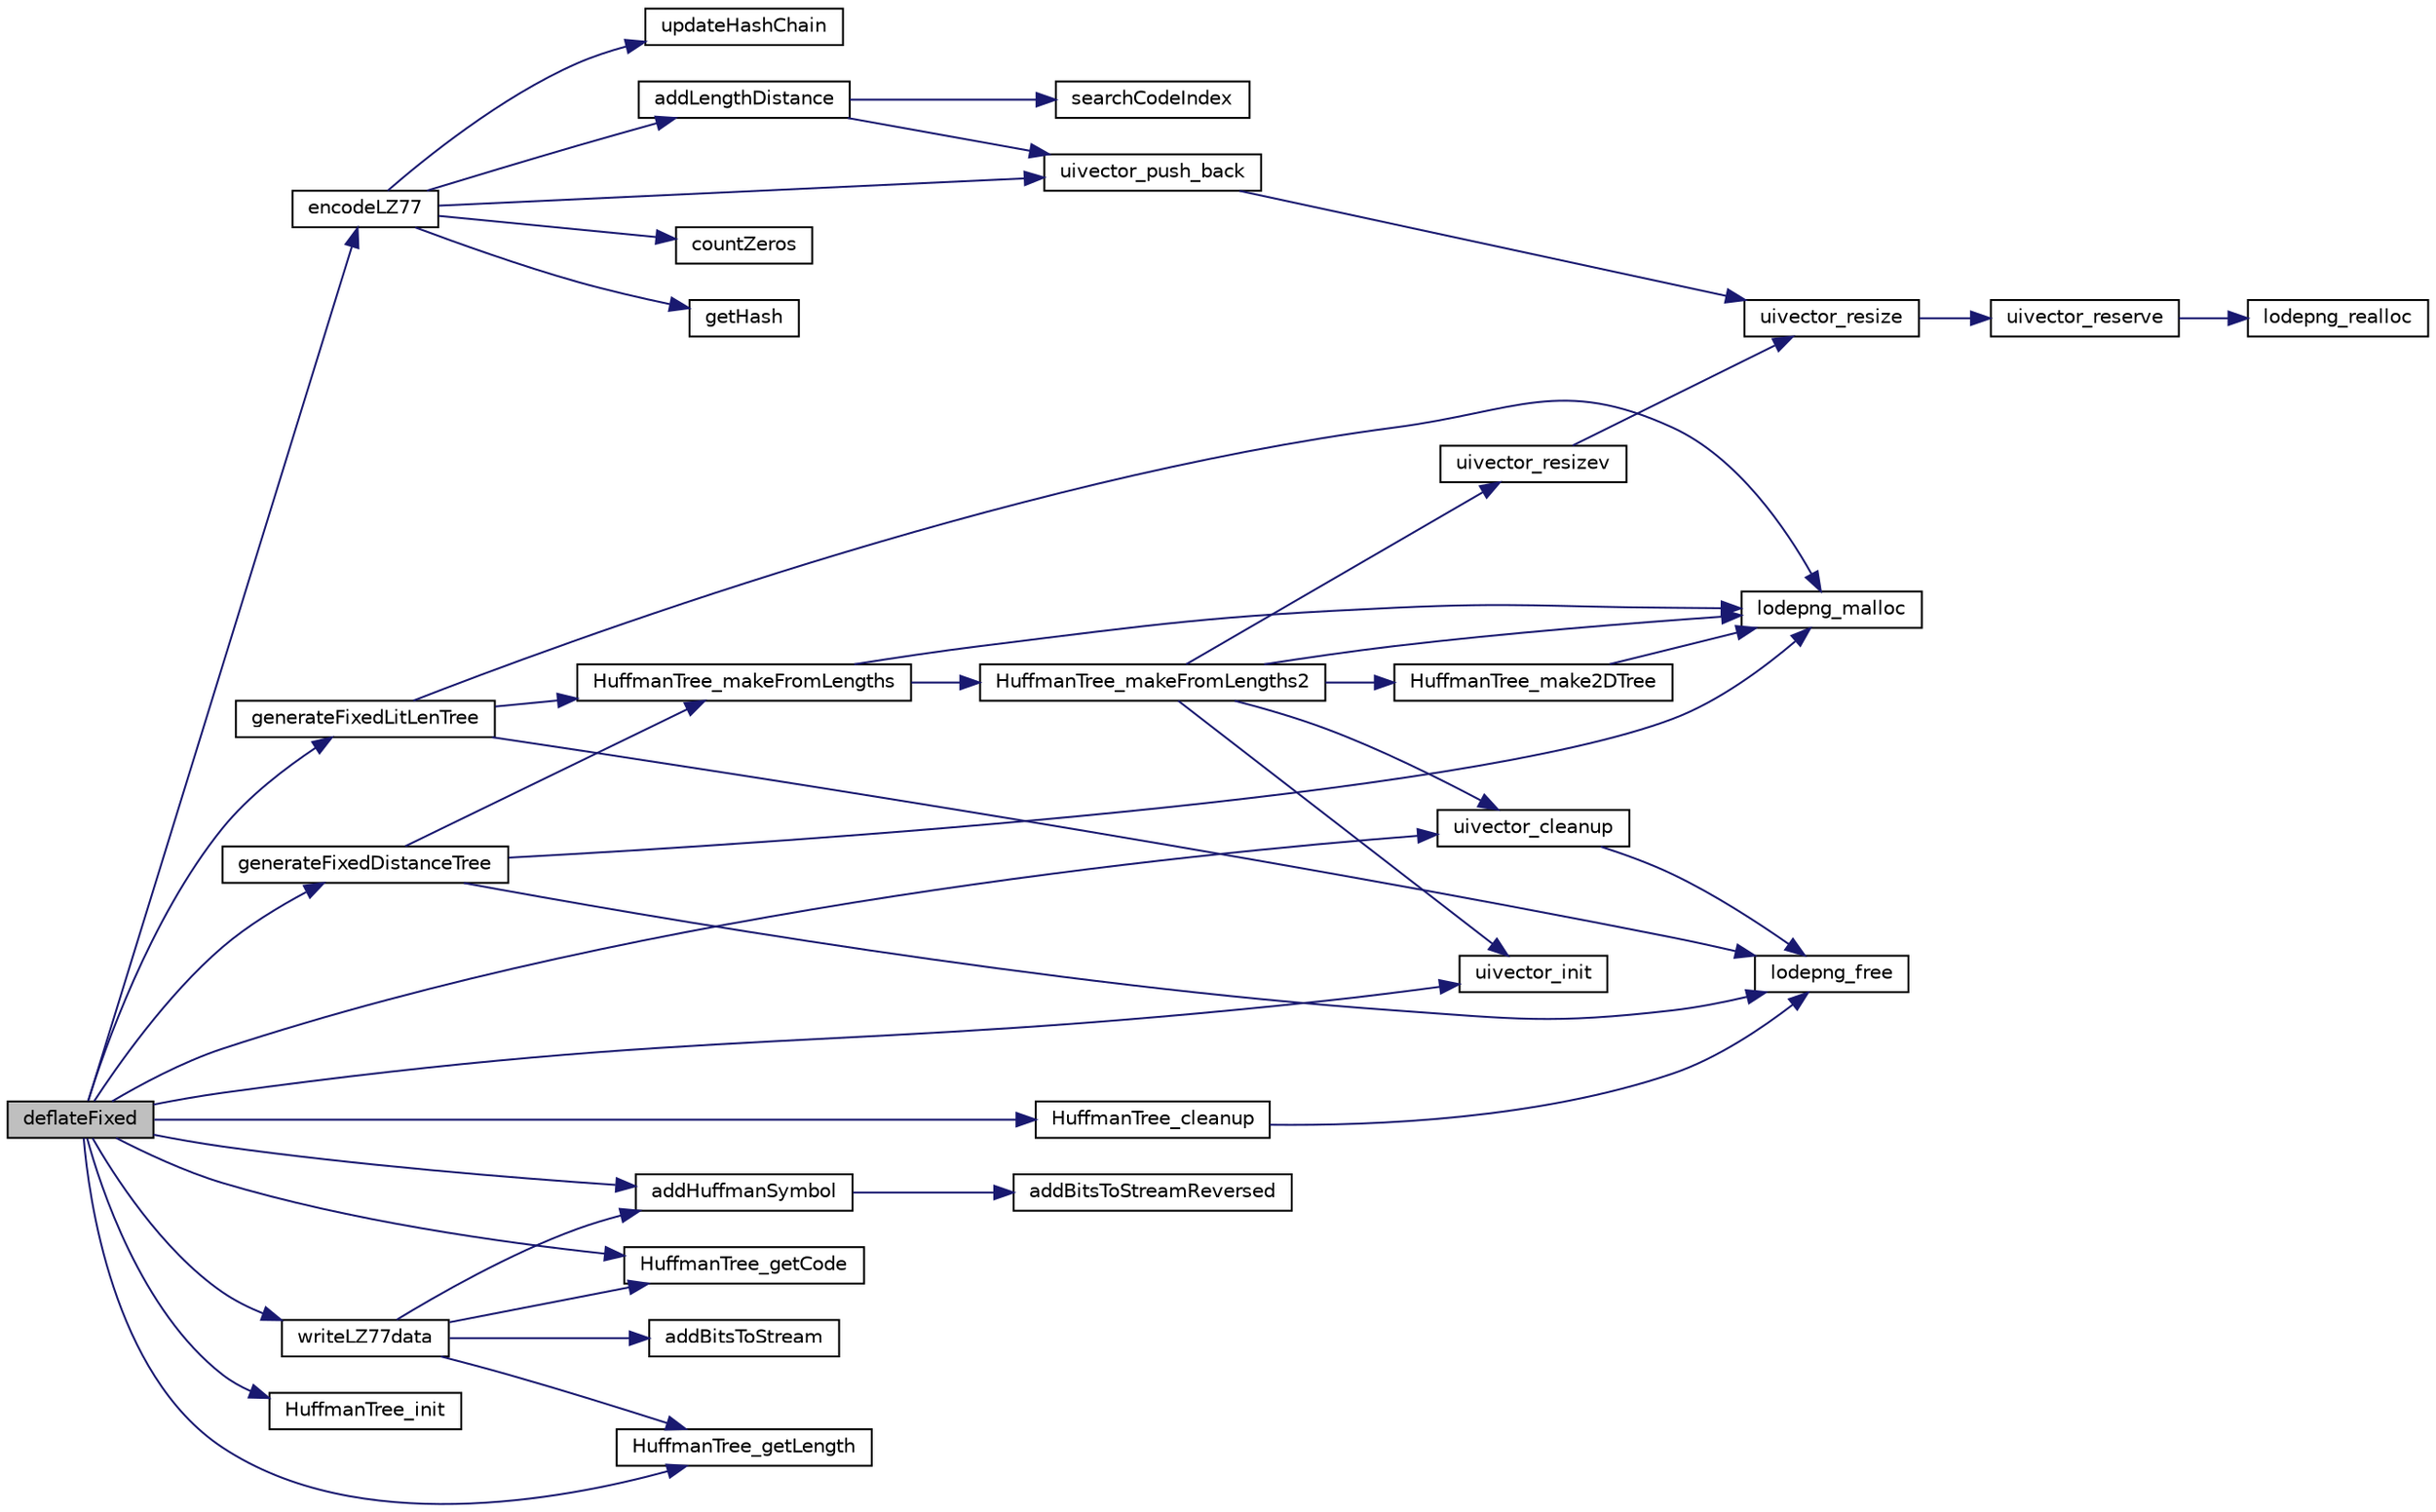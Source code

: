 digraph "deflateFixed"
{
 // LATEX_PDF_SIZE
  edge [fontname="Helvetica",fontsize="10",labelfontname="Helvetica",labelfontsize="10"];
  node [fontname="Helvetica",fontsize="10",shape=record];
  rankdir="LR";
  Node1 [label="deflateFixed",height=0.2,width=0.4,color="black", fillcolor="grey75", style="filled", fontcolor="black",tooltip=" "];
  Node1 -> Node2 [color="midnightblue",fontsize="10",style="solid",fontname="Helvetica"];
  Node2 [label="addHuffmanSymbol",height=0.2,width=0.4,color="black", fillcolor="white", style="filled",URL="$lodepng_8cpp.html#a8220b4fba74162202ac5294bde504252",tooltip=" "];
  Node2 -> Node3 [color="midnightblue",fontsize="10",style="solid",fontname="Helvetica"];
  Node3 [label="addBitsToStreamReversed",height=0.2,width=0.4,color="black", fillcolor="white", style="filled",URL="$lodepng_8cpp.html#aef353b91f13641f94a9028ac84fb330c",tooltip=" "];
  Node1 -> Node4 [color="midnightblue",fontsize="10",style="solid",fontname="Helvetica"];
  Node4 [label="encodeLZ77",height=0.2,width=0.4,color="black", fillcolor="white", style="filled",URL="$lodepng_8cpp.html#a43999e66c6578e9ac1275d7ece61d568",tooltip=" "];
  Node4 -> Node5 [color="midnightblue",fontsize="10",style="solid",fontname="Helvetica"];
  Node5 [label="addLengthDistance",height=0.2,width=0.4,color="black", fillcolor="white", style="filled",URL="$lodepng_8cpp.html#aad409090a7949e79b1db4c3a34431712",tooltip=" "];
  Node5 -> Node6 [color="midnightblue",fontsize="10",style="solid",fontname="Helvetica"];
  Node6 [label="searchCodeIndex",height=0.2,width=0.4,color="black", fillcolor="white", style="filled",URL="$lodepng_8cpp.html#a1be657e325355087ebe176d187d2c0a5",tooltip=" "];
  Node5 -> Node7 [color="midnightblue",fontsize="10",style="solid",fontname="Helvetica"];
  Node7 [label="uivector_push_back",height=0.2,width=0.4,color="black", fillcolor="white", style="filled",URL="$lodepng_8cpp.html#a5cfb7c89e9f18896101fddb10786cbc2",tooltip=" "];
  Node7 -> Node8 [color="midnightblue",fontsize="10",style="solid",fontname="Helvetica"];
  Node8 [label="uivector_resize",height=0.2,width=0.4,color="black", fillcolor="white", style="filled",URL="$lodepng_8cpp.html#a348bbe51fbdd2881e2caabe468611a26",tooltip=" "];
  Node8 -> Node9 [color="midnightblue",fontsize="10",style="solid",fontname="Helvetica"];
  Node9 [label="uivector_reserve",height=0.2,width=0.4,color="black", fillcolor="white", style="filled",URL="$lodepng_8cpp.html#a61adf65885d6d7d2ca17cc74c4878da2",tooltip=" "];
  Node9 -> Node10 [color="midnightblue",fontsize="10",style="solid",fontname="Helvetica"];
  Node10 [label="lodepng_realloc",height=0.2,width=0.4,color="black", fillcolor="white", style="filled",URL="$lodepng_8cpp.html#a6ee50a3631edd70134996a315552131b",tooltip=" "];
  Node4 -> Node11 [color="midnightblue",fontsize="10",style="solid",fontname="Helvetica"];
  Node11 [label="countZeros",height=0.2,width=0.4,color="black", fillcolor="white", style="filled",URL="$lodepng_8cpp.html#a92ccc314f19e1d89170fadb55b760464",tooltip=" "];
  Node4 -> Node12 [color="midnightblue",fontsize="10",style="solid",fontname="Helvetica"];
  Node12 [label="getHash",height=0.2,width=0.4,color="black", fillcolor="white", style="filled",URL="$lodepng_8cpp.html#a7a0f9762d3257497e827f8afde3d05fe",tooltip=" "];
  Node4 -> Node7 [color="midnightblue",fontsize="10",style="solid",fontname="Helvetica"];
  Node4 -> Node13 [color="midnightblue",fontsize="10",style="solid",fontname="Helvetica"];
  Node13 [label="updateHashChain",height=0.2,width=0.4,color="black", fillcolor="white", style="filled",URL="$lodepng_8cpp.html#a51f66e0bdf02611b97c119279fed51e6",tooltip=" "];
  Node1 -> Node14 [color="midnightblue",fontsize="10",style="solid",fontname="Helvetica"];
  Node14 [label="generateFixedDistanceTree",height=0.2,width=0.4,color="black", fillcolor="white", style="filled",URL="$lodepng_8cpp.html#afff6d2d37364f0329eba8b54c380b1ff",tooltip=" "];
  Node14 -> Node15 [color="midnightblue",fontsize="10",style="solid",fontname="Helvetica"];
  Node15 [label="HuffmanTree_makeFromLengths",height=0.2,width=0.4,color="black", fillcolor="white", style="filled",URL="$lodepng_8cpp.html#aba97231d47c3cb5538a30bb0cd4be7e9",tooltip=" "];
  Node15 -> Node16 [color="midnightblue",fontsize="10",style="solid",fontname="Helvetica"];
  Node16 [label="HuffmanTree_makeFromLengths2",height=0.2,width=0.4,color="black", fillcolor="white", style="filled",URL="$lodepng_8cpp.html#a6dd288bb82383b61cb04855b6a38680a",tooltip=" "];
  Node16 -> Node17 [color="midnightblue",fontsize="10",style="solid",fontname="Helvetica"];
  Node17 [label="HuffmanTree_make2DTree",height=0.2,width=0.4,color="black", fillcolor="white", style="filled",URL="$lodepng_8cpp.html#aadc61a27e58bef1cc7722ea172bf58fd",tooltip=" "];
  Node17 -> Node18 [color="midnightblue",fontsize="10",style="solid",fontname="Helvetica"];
  Node18 [label="lodepng_malloc",height=0.2,width=0.4,color="black", fillcolor="white", style="filled",URL="$lodepng_8cpp.html#acde6d2f623c875a922fc7526d49af03c",tooltip=" "];
  Node16 -> Node18 [color="midnightblue",fontsize="10",style="solid",fontname="Helvetica"];
  Node16 -> Node19 [color="midnightblue",fontsize="10",style="solid",fontname="Helvetica"];
  Node19 [label="uivector_cleanup",height=0.2,width=0.4,color="black", fillcolor="white", style="filled",URL="$lodepng_8cpp.html#a58616079535e14a89a469632d078d336",tooltip=" "];
  Node19 -> Node20 [color="midnightblue",fontsize="10",style="solid",fontname="Helvetica"];
  Node20 [label="lodepng_free",height=0.2,width=0.4,color="black", fillcolor="white", style="filled",URL="$lodepng_8cpp.html#a5cabd4078527ba33b78791fac7e8b15c",tooltip=" "];
  Node16 -> Node21 [color="midnightblue",fontsize="10",style="solid",fontname="Helvetica"];
  Node21 [label="uivector_init",height=0.2,width=0.4,color="black", fillcolor="white", style="filled",URL="$lodepng_8cpp.html#aa03164e774d0dea9886ccdbb3f591f49",tooltip=" "];
  Node16 -> Node22 [color="midnightblue",fontsize="10",style="solid",fontname="Helvetica"];
  Node22 [label="uivector_resizev",height=0.2,width=0.4,color="black", fillcolor="white", style="filled",URL="$lodepng_8cpp.html#a2ceb381bbb52c2fc72946047b58ea11d",tooltip=" "];
  Node22 -> Node8 [color="midnightblue",fontsize="10",style="solid",fontname="Helvetica"];
  Node15 -> Node18 [color="midnightblue",fontsize="10",style="solid",fontname="Helvetica"];
  Node14 -> Node20 [color="midnightblue",fontsize="10",style="solid",fontname="Helvetica"];
  Node14 -> Node18 [color="midnightblue",fontsize="10",style="solid",fontname="Helvetica"];
  Node1 -> Node23 [color="midnightblue",fontsize="10",style="solid",fontname="Helvetica"];
  Node23 [label="generateFixedLitLenTree",height=0.2,width=0.4,color="black", fillcolor="white", style="filled",URL="$lodepng_8cpp.html#ae061b285397842660d714272df841c39",tooltip=" "];
  Node23 -> Node15 [color="midnightblue",fontsize="10",style="solid",fontname="Helvetica"];
  Node23 -> Node20 [color="midnightblue",fontsize="10",style="solid",fontname="Helvetica"];
  Node23 -> Node18 [color="midnightblue",fontsize="10",style="solid",fontname="Helvetica"];
  Node1 -> Node24 [color="midnightblue",fontsize="10",style="solid",fontname="Helvetica"];
  Node24 [label="HuffmanTree_cleanup",height=0.2,width=0.4,color="black", fillcolor="white", style="filled",URL="$lodepng_8cpp.html#a3228e11a4562c70c9fb78931eb6eb44a",tooltip=" "];
  Node24 -> Node20 [color="midnightblue",fontsize="10",style="solid",fontname="Helvetica"];
  Node1 -> Node25 [color="midnightblue",fontsize="10",style="solid",fontname="Helvetica"];
  Node25 [label="HuffmanTree_getCode",height=0.2,width=0.4,color="black", fillcolor="white", style="filled",URL="$lodepng_8cpp.html#a4a219535105aecc94ba9d4bccfbb66b8",tooltip=" "];
  Node1 -> Node26 [color="midnightblue",fontsize="10",style="solid",fontname="Helvetica"];
  Node26 [label="HuffmanTree_getLength",height=0.2,width=0.4,color="black", fillcolor="white", style="filled",URL="$lodepng_8cpp.html#a0b12e062127bf0b511165c7a14ca9a87",tooltip=" "];
  Node1 -> Node27 [color="midnightblue",fontsize="10",style="solid",fontname="Helvetica"];
  Node27 [label="HuffmanTree_init",height=0.2,width=0.4,color="black", fillcolor="white", style="filled",URL="$lodepng_8cpp.html#a37cb427b175e04defdc48569b76a375c",tooltip=" "];
  Node1 -> Node19 [color="midnightblue",fontsize="10",style="solid",fontname="Helvetica"];
  Node1 -> Node21 [color="midnightblue",fontsize="10",style="solid",fontname="Helvetica"];
  Node1 -> Node28 [color="midnightblue",fontsize="10",style="solid",fontname="Helvetica"];
  Node28 [label="writeLZ77data",height=0.2,width=0.4,color="black", fillcolor="white", style="filled",URL="$lodepng_8cpp.html#a6bcad159011eeb745922886cb9b72db4",tooltip=" "];
  Node28 -> Node29 [color="midnightblue",fontsize="10",style="solid",fontname="Helvetica"];
  Node29 [label="addBitsToStream",height=0.2,width=0.4,color="black", fillcolor="white", style="filled",URL="$lodepng_8cpp.html#aaee6011b88c8b394ccd9e868b01cafa6",tooltip=" "];
  Node28 -> Node2 [color="midnightblue",fontsize="10",style="solid",fontname="Helvetica"];
  Node28 -> Node25 [color="midnightblue",fontsize="10",style="solid",fontname="Helvetica"];
  Node28 -> Node26 [color="midnightblue",fontsize="10",style="solid",fontname="Helvetica"];
}
